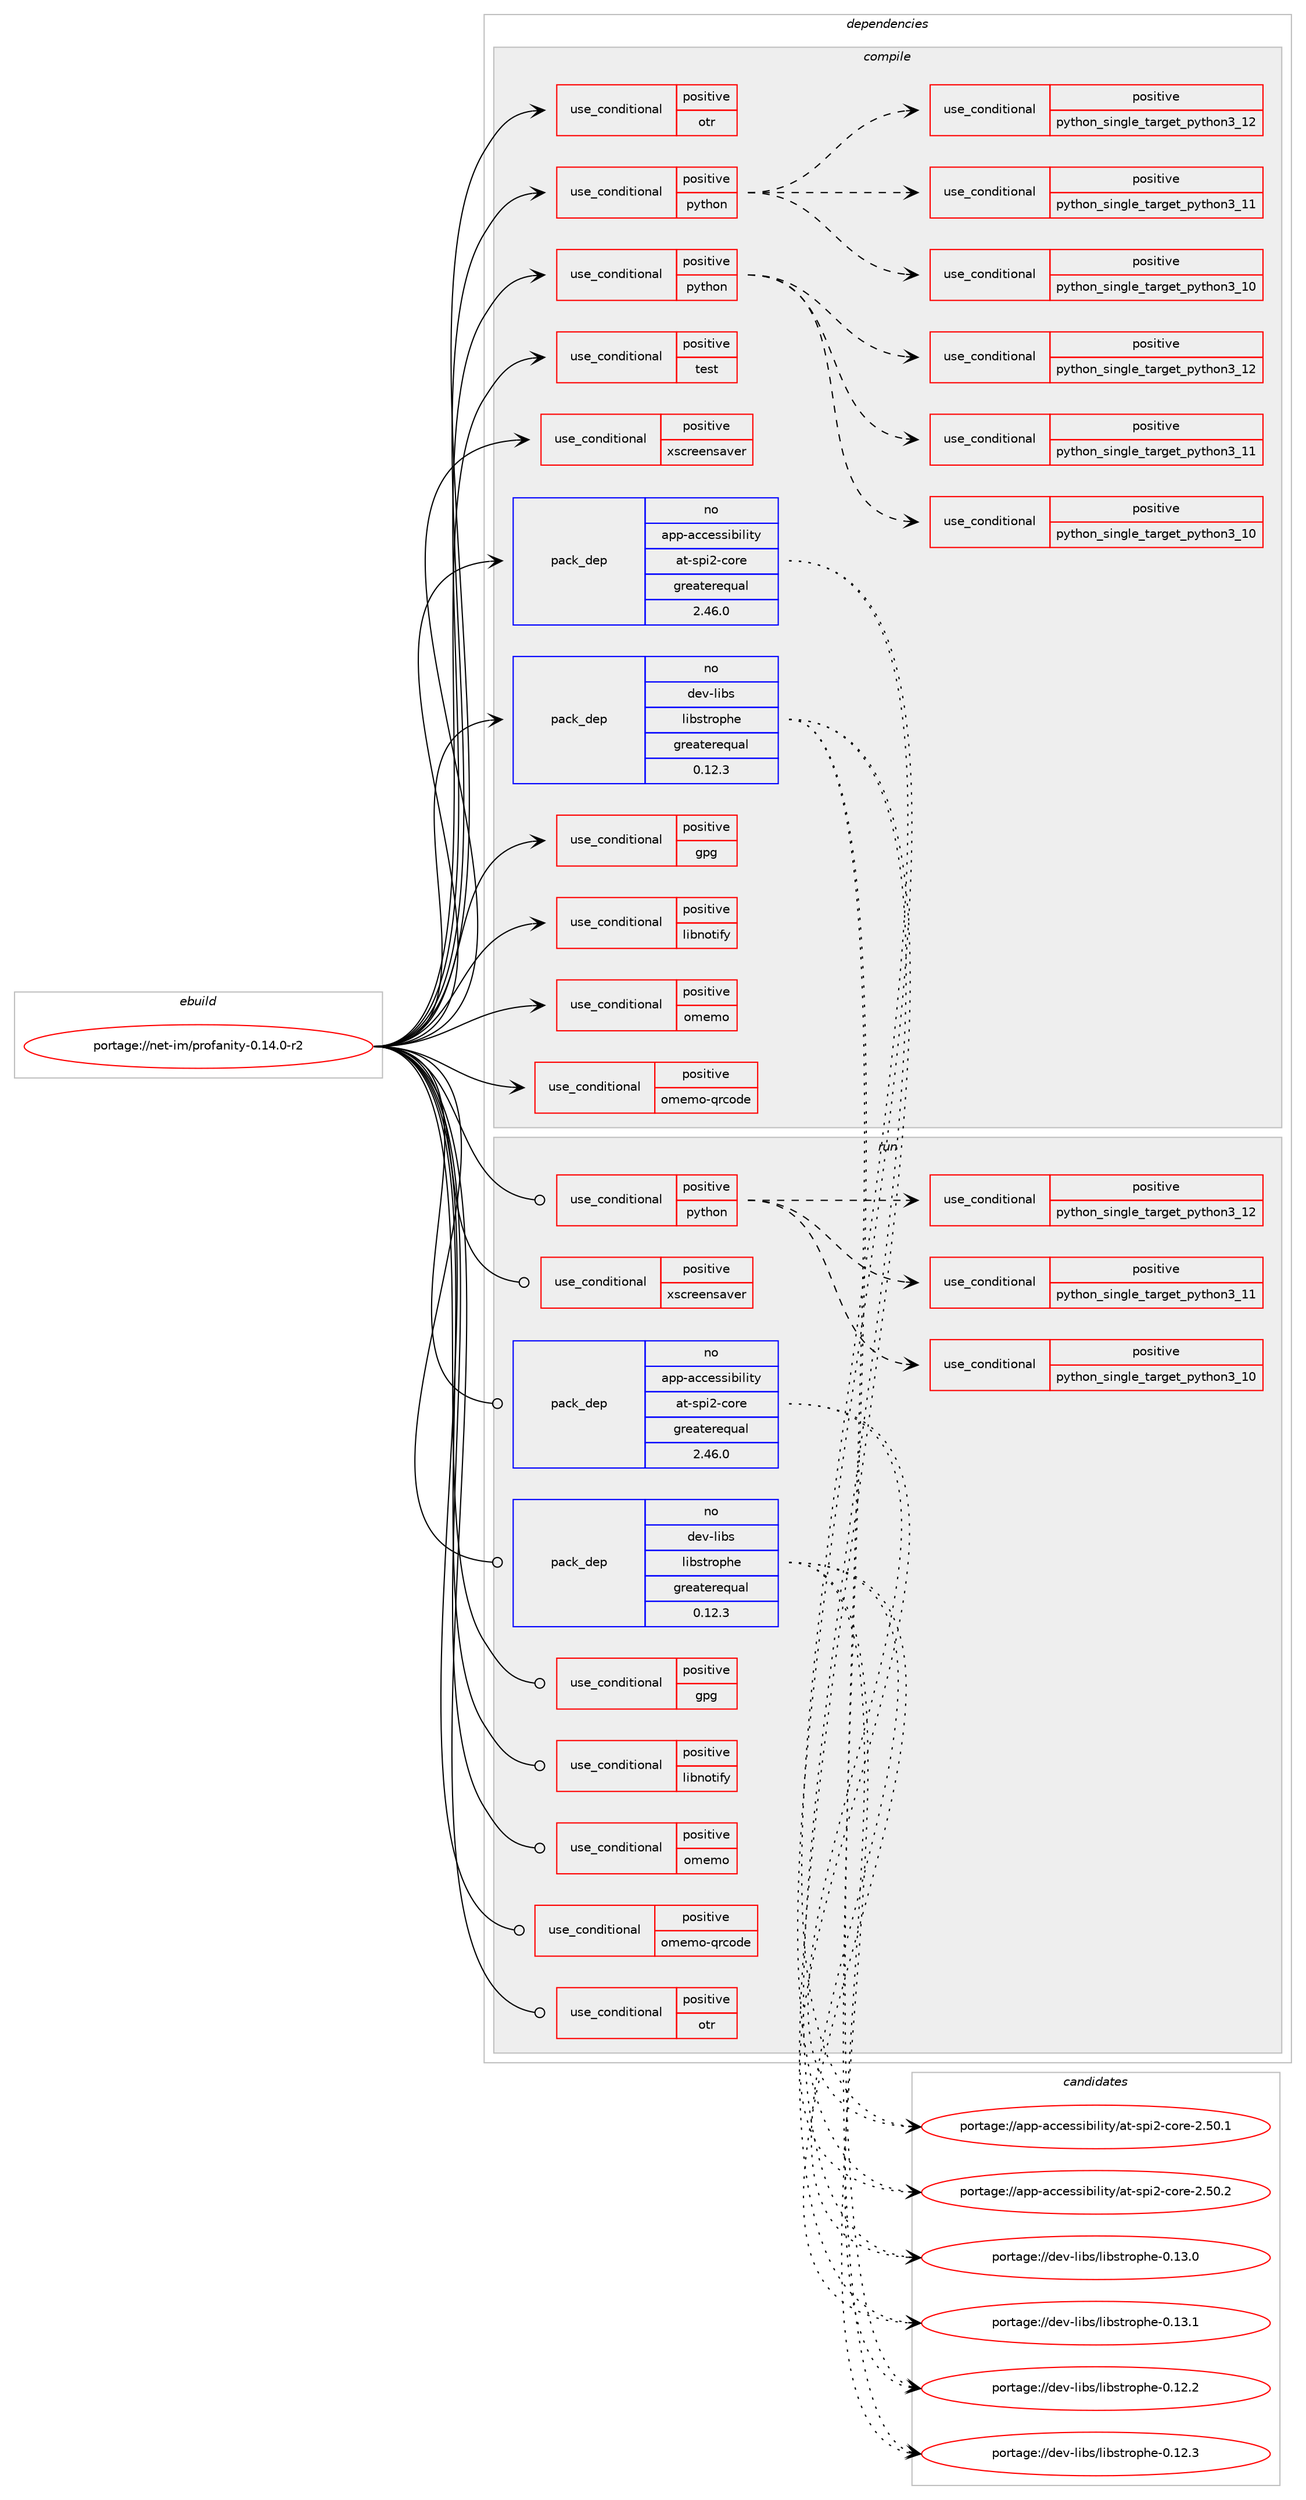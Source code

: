digraph prolog {

# *************
# Graph options
# *************

newrank=true;
concentrate=true;
compound=true;
graph [rankdir=LR,fontname=Helvetica,fontsize=10,ranksep=1.5];#, ranksep=2.5, nodesep=0.2];
edge  [arrowhead=vee];
node  [fontname=Helvetica,fontsize=10];

# **********
# The ebuild
# **********

subgraph cluster_leftcol {
color=gray;
rank=same;
label=<<i>ebuild</i>>;
id [label="portage://net-im/profanity-0.14.0-r2", color=red, width=4, href="../net-im/profanity-0.14.0-r2.svg"];
}

# ****************
# The dependencies
# ****************

subgraph cluster_midcol {
color=gray;
label=<<i>dependencies</i>>;
subgraph cluster_compile {
fillcolor="#eeeeee";
style=filled;
label=<<i>compile</i>>;
subgraph cond89415 {
dependency180289 [label=<<TABLE BORDER="0" CELLBORDER="1" CELLSPACING="0" CELLPADDING="4"><TR><TD ROWSPAN="3" CELLPADDING="10">use_conditional</TD></TR><TR><TD>positive</TD></TR><TR><TD>gpg</TD></TR></TABLE>>, shape=none, color=red];
# *** BEGIN UNKNOWN DEPENDENCY TYPE (TODO) ***
# dependency180289 -> package_dependency(portage://net-im/profanity-0.14.0-r2,install,no,app-crypt,gpgme,none,[,,],any_same_slot,[])
# *** END UNKNOWN DEPENDENCY TYPE (TODO) ***

}
id:e -> dependency180289:w [weight=20,style="solid",arrowhead="vee"];
subgraph cond89416 {
dependency180290 [label=<<TABLE BORDER="0" CELLBORDER="1" CELLSPACING="0" CELLPADDING="4"><TR><TD ROWSPAN="3" CELLPADDING="10">use_conditional</TD></TR><TR><TD>positive</TD></TR><TR><TD>libnotify</TD></TR></TABLE>>, shape=none, color=red];
# *** BEGIN UNKNOWN DEPENDENCY TYPE (TODO) ***
# dependency180290 -> package_dependency(portage://net-im/profanity-0.14.0-r2,install,no,x11-libs,libnotify,none,[,,],[],[])
# *** END UNKNOWN DEPENDENCY TYPE (TODO) ***

}
id:e -> dependency180290:w [weight=20,style="solid",arrowhead="vee"];
subgraph cond89417 {
dependency180291 [label=<<TABLE BORDER="0" CELLBORDER="1" CELLSPACING="0" CELLPADDING="4"><TR><TD ROWSPAN="3" CELLPADDING="10">use_conditional</TD></TR><TR><TD>positive</TD></TR><TR><TD>omemo</TD></TR></TABLE>>, shape=none, color=red];
# *** BEGIN UNKNOWN DEPENDENCY TYPE (TODO) ***
# dependency180291 -> package_dependency(portage://net-im/profanity-0.14.0-r2,install,no,dev-libs,libgcrypt,none,[,,],any_same_slot,[])
# *** END UNKNOWN DEPENDENCY TYPE (TODO) ***

# *** BEGIN UNKNOWN DEPENDENCY TYPE (TODO) ***
# dependency180291 -> package_dependency(portage://net-im/profanity-0.14.0-r2,install,no,net-libs,libsignal-protocol-c,none,[,,],[],[])
# *** END UNKNOWN DEPENDENCY TYPE (TODO) ***

}
id:e -> dependency180291:w [weight=20,style="solid",arrowhead="vee"];
subgraph cond89418 {
dependency180292 [label=<<TABLE BORDER="0" CELLBORDER="1" CELLSPACING="0" CELLPADDING="4"><TR><TD ROWSPAN="3" CELLPADDING="10">use_conditional</TD></TR><TR><TD>positive</TD></TR><TR><TD>omemo-qrcode</TD></TR></TABLE>>, shape=none, color=red];
# *** BEGIN UNKNOWN DEPENDENCY TYPE (TODO) ***
# dependency180292 -> package_dependency(portage://net-im/profanity-0.14.0-r2,install,no,media-gfx,qrencode,none,[,,],any_same_slot,[])
# *** END UNKNOWN DEPENDENCY TYPE (TODO) ***

}
id:e -> dependency180292:w [weight=20,style="solid",arrowhead="vee"];
subgraph cond89419 {
dependency180293 [label=<<TABLE BORDER="0" CELLBORDER="1" CELLSPACING="0" CELLPADDING="4"><TR><TD ROWSPAN="3" CELLPADDING="10">use_conditional</TD></TR><TR><TD>positive</TD></TR><TR><TD>otr</TD></TR></TABLE>>, shape=none, color=red];
# *** BEGIN UNKNOWN DEPENDENCY TYPE (TODO) ***
# dependency180293 -> package_dependency(portage://net-im/profanity-0.14.0-r2,install,no,net-libs,libotr,none,[,,],[],[])
# *** END UNKNOWN DEPENDENCY TYPE (TODO) ***

}
id:e -> dependency180293:w [weight=20,style="solid",arrowhead="vee"];
subgraph cond89420 {
dependency180294 [label=<<TABLE BORDER="0" CELLBORDER="1" CELLSPACING="0" CELLPADDING="4"><TR><TD ROWSPAN="3" CELLPADDING="10">use_conditional</TD></TR><TR><TD>positive</TD></TR><TR><TD>python</TD></TR></TABLE>>, shape=none, color=red];
subgraph cond89421 {
dependency180295 [label=<<TABLE BORDER="0" CELLBORDER="1" CELLSPACING="0" CELLPADDING="4"><TR><TD ROWSPAN="3" CELLPADDING="10">use_conditional</TD></TR><TR><TD>positive</TD></TR><TR><TD>python_single_target_python3_10</TD></TR></TABLE>>, shape=none, color=red];
# *** BEGIN UNKNOWN DEPENDENCY TYPE (TODO) ***
# dependency180295 -> package_dependency(portage://net-im/profanity-0.14.0-r2,install,no,dev-lang,python,none,[,,],[slot(3.10)],[])
# *** END UNKNOWN DEPENDENCY TYPE (TODO) ***

}
dependency180294:e -> dependency180295:w [weight=20,style="dashed",arrowhead="vee"];
subgraph cond89422 {
dependency180296 [label=<<TABLE BORDER="0" CELLBORDER="1" CELLSPACING="0" CELLPADDING="4"><TR><TD ROWSPAN="3" CELLPADDING="10">use_conditional</TD></TR><TR><TD>positive</TD></TR><TR><TD>python_single_target_python3_11</TD></TR></TABLE>>, shape=none, color=red];
# *** BEGIN UNKNOWN DEPENDENCY TYPE (TODO) ***
# dependency180296 -> package_dependency(portage://net-im/profanity-0.14.0-r2,install,no,dev-lang,python,none,[,,],[slot(3.11)],[])
# *** END UNKNOWN DEPENDENCY TYPE (TODO) ***

}
dependency180294:e -> dependency180296:w [weight=20,style="dashed",arrowhead="vee"];
subgraph cond89423 {
dependency180297 [label=<<TABLE BORDER="0" CELLBORDER="1" CELLSPACING="0" CELLPADDING="4"><TR><TD ROWSPAN="3" CELLPADDING="10">use_conditional</TD></TR><TR><TD>positive</TD></TR><TR><TD>python_single_target_python3_12</TD></TR></TABLE>>, shape=none, color=red];
# *** BEGIN UNKNOWN DEPENDENCY TYPE (TODO) ***
# dependency180297 -> package_dependency(portage://net-im/profanity-0.14.0-r2,install,no,dev-lang,python,none,[,,],[slot(3.12)],[])
# *** END UNKNOWN DEPENDENCY TYPE (TODO) ***

}
dependency180294:e -> dependency180297:w [weight=20,style="dashed",arrowhead="vee"];
}
id:e -> dependency180294:w [weight=20,style="solid",arrowhead="vee"];
subgraph cond89424 {
dependency180298 [label=<<TABLE BORDER="0" CELLBORDER="1" CELLSPACING="0" CELLPADDING="4"><TR><TD ROWSPAN="3" CELLPADDING="10">use_conditional</TD></TR><TR><TD>positive</TD></TR><TR><TD>python</TD></TR></TABLE>>, shape=none, color=red];
subgraph cond89425 {
dependency180299 [label=<<TABLE BORDER="0" CELLBORDER="1" CELLSPACING="0" CELLPADDING="4"><TR><TD ROWSPAN="3" CELLPADDING="10">use_conditional</TD></TR><TR><TD>positive</TD></TR><TR><TD>python_single_target_python3_10</TD></TR></TABLE>>, shape=none, color=red];
# *** BEGIN UNKNOWN DEPENDENCY TYPE (TODO) ***
# dependency180299 -> package_dependency(portage://net-im/profanity-0.14.0-r2,install,no,dev-python,cython,none,[,,],[],[use(enable(python_targets_python3_10),negative)])
# *** END UNKNOWN DEPENDENCY TYPE (TODO) ***

}
dependency180298:e -> dependency180299:w [weight=20,style="dashed",arrowhead="vee"];
subgraph cond89426 {
dependency180300 [label=<<TABLE BORDER="0" CELLBORDER="1" CELLSPACING="0" CELLPADDING="4"><TR><TD ROWSPAN="3" CELLPADDING="10">use_conditional</TD></TR><TR><TD>positive</TD></TR><TR><TD>python_single_target_python3_11</TD></TR></TABLE>>, shape=none, color=red];
# *** BEGIN UNKNOWN DEPENDENCY TYPE (TODO) ***
# dependency180300 -> package_dependency(portage://net-im/profanity-0.14.0-r2,install,no,dev-python,cython,none,[,,],[],[use(enable(python_targets_python3_11),negative)])
# *** END UNKNOWN DEPENDENCY TYPE (TODO) ***

}
dependency180298:e -> dependency180300:w [weight=20,style="dashed",arrowhead="vee"];
subgraph cond89427 {
dependency180301 [label=<<TABLE BORDER="0" CELLBORDER="1" CELLSPACING="0" CELLPADDING="4"><TR><TD ROWSPAN="3" CELLPADDING="10">use_conditional</TD></TR><TR><TD>positive</TD></TR><TR><TD>python_single_target_python3_12</TD></TR></TABLE>>, shape=none, color=red];
# *** BEGIN UNKNOWN DEPENDENCY TYPE (TODO) ***
# dependency180301 -> package_dependency(portage://net-im/profanity-0.14.0-r2,install,no,dev-python,cython,none,[,,],[],[use(enable(python_targets_python3_12),negative)])
# *** END UNKNOWN DEPENDENCY TYPE (TODO) ***

}
dependency180298:e -> dependency180301:w [weight=20,style="dashed",arrowhead="vee"];
}
id:e -> dependency180298:w [weight=20,style="solid",arrowhead="vee"];
subgraph cond89428 {
dependency180302 [label=<<TABLE BORDER="0" CELLBORDER="1" CELLSPACING="0" CELLPADDING="4"><TR><TD ROWSPAN="3" CELLPADDING="10">use_conditional</TD></TR><TR><TD>positive</TD></TR><TR><TD>test</TD></TR></TABLE>>, shape=none, color=red];
# *** BEGIN UNKNOWN DEPENDENCY TYPE (TODO) ***
# dependency180302 -> package_dependency(portage://net-im/profanity-0.14.0-r2,install,no,dev-util,cmocka,none,[,,],[],[])
# *** END UNKNOWN DEPENDENCY TYPE (TODO) ***

}
id:e -> dependency180302:w [weight=20,style="solid",arrowhead="vee"];
subgraph cond89429 {
dependency180303 [label=<<TABLE BORDER="0" CELLBORDER="1" CELLSPACING="0" CELLPADDING="4"><TR><TD ROWSPAN="3" CELLPADDING="10">use_conditional</TD></TR><TR><TD>positive</TD></TR><TR><TD>xscreensaver</TD></TR></TABLE>>, shape=none, color=red];
# *** BEGIN UNKNOWN DEPENDENCY TYPE (TODO) ***
# dependency180303 -> package_dependency(portage://net-im/profanity-0.14.0-r2,install,no,x11-libs,libXScrnSaver,none,[,,],[],[])
# *** END UNKNOWN DEPENDENCY TYPE (TODO) ***

# *** BEGIN UNKNOWN DEPENDENCY TYPE (TODO) ***
# dependency180303 -> package_dependency(portage://net-im/profanity-0.14.0-r2,install,no,x11-libs,libX11,none,[,,],[],[])
# *** END UNKNOWN DEPENDENCY TYPE (TODO) ***

}
id:e -> dependency180303:w [weight=20,style="solid",arrowhead="vee"];
subgraph pack88324 {
dependency180304 [label=<<TABLE BORDER="0" CELLBORDER="1" CELLSPACING="0" CELLPADDING="4" WIDTH="220"><TR><TD ROWSPAN="6" CELLPADDING="30">pack_dep</TD></TR><TR><TD WIDTH="110">no</TD></TR><TR><TD>app-accessibility</TD></TR><TR><TD>at-spi2-core</TD></TR><TR><TD>greaterequal</TD></TR><TR><TD>2.46.0</TD></TR></TABLE>>, shape=none, color=blue];
}
id:e -> dependency180304:w [weight=20,style="solid",arrowhead="vee"];
# *** BEGIN UNKNOWN DEPENDENCY TYPE (TODO) ***
# id -> package_dependency(portage://net-im/profanity-0.14.0-r2,install,no,dev-db,sqlite,none,[,,],[slot(3)],[])
# *** END UNKNOWN DEPENDENCY TYPE (TODO) ***

# *** BEGIN UNKNOWN DEPENDENCY TYPE (TODO) ***
# id -> package_dependency(portage://net-im/profanity-0.14.0-r2,install,no,dev-libs,glib,none,[,,],[slot(2)],[])
# *** END UNKNOWN DEPENDENCY TYPE (TODO) ***

subgraph pack88325 {
dependency180305 [label=<<TABLE BORDER="0" CELLBORDER="1" CELLSPACING="0" CELLPADDING="4" WIDTH="220"><TR><TD ROWSPAN="6" CELLPADDING="30">pack_dep</TD></TR><TR><TD WIDTH="110">no</TD></TR><TR><TD>dev-libs</TD></TR><TR><TD>libstrophe</TD></TR><TR><TD>greaterequal</TD></TR><TR><TD>0.12.3</TD></TR></TABLE>>, shape=none, color=blue];
}
id:e -> dependency180305:w [weight=20,style="solid",arrowhead="vee"];
# *** BEGIN UNKNOWN DEPENDENCY TYPE (TODO) ***
# id -> package_dependency(portage://net-im/profanity-0.14.0-r2,install,no,media-libs,harfbuzz,none,[,,],any_same_slot,[])
# *** END UNKNOWN DEPENDENCY TYPE (TODO) ***

# *** BEGIN UNKNOWN DEPENDENCY TYPE (TODO) ***
# id -> package_dependency(portage://net-im/profanity-0.14.0-r2,install,no,net-misc,curl,none,[,,],[],[])
# *** END UNKNOWN DEPENDENCY TYPE (TODO) ***

# *** BEGIN UNKNOWN DEPENDENCY TYPE (TODO) ***
# id -> package_dependency(portage://net-im/profanity-0.14.0-r2,install,no,sys-libs,ncurses,none,[,,],any_same_slot,[use(enable(unicode),positive)])
# *** END UNKNOWN DEPENDENCY TYPE (TODO) ***

# *** BEGIN UNKNOWN DEPENDENCY TYPE (TODO) ***
# id -> package_dependency(portage://net-im/profanity-0.14.0-r2,install,no,sys-libs,readline,none,[,,],any_same_slot,[])
# *** END UNKNOWN DEPENDENCY TYPE (TODO) ***

# *** BEGIN UNKNOWN DEPENDENCY TYPE (TODO) ***
# id -> package_dependency(portage://net-im/profanity-0.14.0-r2,install,no,x11-libs,cairo,none,[,,],[],[])
# *** END UNKNOWN DEPENDENCY TYPE (TODO) ***

# *** BEGIN UNKNOWN DEPENDENCY TYPE (TODO) ***
# id -> package_dependency(portage://net-im/profanity-0.14.0-r2,install,no,x11-libs,gdk-pixbuf,none,[,,],[slot(2)],[])
# *** END UNKNOWN DEPENDENCY TYPE (TODO) ***

# *** BEGIN UNKNOWN DEPENDENCY TYPE (TODO) ***
# id -> package_dependency(portage://net-im/profanity-0.14.0-r2,install,no,x11-libs,gtk+,none,[,,],[slot(3)],[])
# *** END UNKNOWN DEPENDENCY TYPE (TODO) ***

# *** BEGIN UNKNOWN DEPENDENCY TYPE (TODO) ***
# id -> package_dependency(portage://net-im/profanity-0.14.0-r2,install,no,x11-libs,pango,none,[,,],[],[])
# *** END UNKNOWN DEPENDENCY TYPE (TODO) ***

# *** BEGIN UNKNOWN DEPENDENCY TYPE (TODO) ***
# id -> package_dependency(portage://net-im/profanity-0.14.0-r2,install,no,x11-misc,shared-mime-info,none,[,,],[],[])
# *** END UNKNOWN DEPENDENCY TYPE (TODO) ***

}
subgraph cluster_compileandrun {
fillcolor="#eeeeee";
style=filled;
label=<<i>compile and run</i>>;
}
subgraph cluster_run {
fillcolor="#eeeeee";
style=filled;
label=<<i>run</i>>;
subgraph cond89430 {
dependency180306 [label=<<TABLE BORDER="0" CELLBORDER="1" CELLSPACING="0" CELLPADDING="4"><TR><TD ROWSPAN="3" CELLPADDING="10">use_conditional</TD></TR><TR><TD>positive</TD></TR><TR><TD>gpg</TD></TR></TABLE>>, shape=none, color=red];
# *** BEGIN UNKNOWN DEPENDENCY TYPE (TODO) ***
# dependency180306 -> package_dependency(portage://net-im/profanity-0.14.0-r2,run,no,app-crypt,gpgme,none,[,,],any_same_slot,[])
# *** END UNKNOWN DEPENDENCY TYPE (TODO) ***

}
id:e -> dependency180306:w [weight=20,style="solid",arrowhead="odot"];
subgraph cond89431 {
dependency180307 [label=<<TABLE BORDER="0" CELLBORDER="1" CELLSPACING="0" CELLPADDING="4"><TR><TD ROWSPAN="3" CELLPADDING="10">use_conditional</TD></TR><TR><TD>positive</TD></TR><TR><TD>libnotify</TD></TR></TABLE>>, shape=none, color=red];
# *** BEGIN UNKNOWN DEPENDENCY TYPE (TODO) ***
# dependency180307 -> package_dependency(portage://net-im/profanity-0.14.0-r2,run,no,x11-libs,libnotify,none,[,,],[],[])
# *** END UNKNOWN DEPENDENCY TYPE (TODO) ***

}
id:e -> dependency180307:w [weight=20,style="solid",arrowhead="odot"];
subgraph cond89432 {
dependency180308 [label=<<TABLE BORDER="0" CELLBORDER="1" CELLSPACING="0" CELLPADDING="4"><TR><TD ROWSPAN="3" CELLPADDING="10">use_conditional</TD></TR><TR><TD>positive</TD></TR><TR><TD>omemo</TD></TR></TABLE>>, shape=none, color=red];
# *** BEGIN UNKNOWN DEPENDENCY TYPE (TODO) ***
# dependency180308 -> package_dependency(portage://net-im/profanity-0.14.0-r2,run,no,dev-libs,libgcrypt,none,[,,],any_same_slot,[])
# *** END UNKNOWN DEPENDENCY TYPE (TODO) ***

# *** BEGIN UNKNOWN DEPENDENCY TYPE (TODO) ***
# dependency180308 -> package_dependency(portage://net-im/profanity-0.14.0-r2,run,no,net-libs,libsignal-protocol-c,none,[,,],[],[])
# *** END UNKNOWN DEPENDENCY TYPE (TODO) ***

}
id:e -> dependency180308:w [weight=20,style="solid",arrowhead="odot"];
subgraph cond89433 {
dependency180309 [label=<<TABLE BORDER="0" CELLBORDER="1" CELLSPACING="0" CELLPADDING="4"><TR><TD ROWSPAN="3" CELLPADDING="10">use_conditional</TD></TR><TR><TD>positive</TD></TR><TR><TD>omemo-qrcode</TD></TR></TABLE>>, shape=none, color=red];
# *** BEGIN UNKNOWN DEPENDENCY TYPE (TODO) ***
# dependency180309 -> package_dependency(portage://net-im/profanity-0.14.0-r2,run,no,media-gfx,qrencode,none,[,,],any_same_slot,[])
# *** END UNKNOWN DEPENDENCY TYPE (TODO) ***

}
id:e -> dependency180309:w [weight=20,style="solid",arrowhead="odot"];
subgraph cond89434 {
dependency180310 [label=<<TABLE BORDER="0" CELLBORDER="1" CELLSPACING="0" CELLPADDING="4"><TR><TD ROWSPAN="3" CELLPADDING="10">use_conditional</TD></TR><TR><TD>positive</TD></TR><TR><TD>otr</TD></TR></TABLE>>, shape=none, color=red];
# *** BEGIN UNKNOWN DEPENDENCY TYPE (TODO) ***
# dependency180310 -> package_dependency(portage://net-im/profanity-0.14.0-r2,run,no,net-libs,libotr,none,[,,],[],[])
# *** END UNKNOWN DEPENDENCY TYPE (TODO) ***

}
id:e -> dependency180310:w [weight=20,style="solid",arrowhead="odot"];
subgraph cond89435 {
dependency180311 [label=<<TABLE BORDER="0" CELLBORDER="1" CELLSPACING="0" CELLPADDING="4"><TR><TD ROWSPAN="3" CELLPADDING="10">use_conditional</TD></TR><TR><TD>positive</TD></TR><TR><TD>python</TD></TR></TABLE>>, shape=none, color=red];
subgraph cond89436 {
dependency180312 [label=<<TABLE BORDER="0" CELLBORDER="1" CELLSPACING="0" CELLPADDING="4"><TR><TD ROWSPAN="3" CELLPADDING="10">use_conditional</TD></TR><TR><TD>positive</TD></TR><TR><TD>python_single_target_python3_10</TD></TR></TABLE>>, shape=none, color=red];
# *** BEGIN UNKNOWN DEPENDENCY TYPE (TODO) ***
# dependency180312 -> package_dependency(portage://net-im/profanity-0.14.0-r2,run,no,dev-lang,python,none,[,,],[slot(3.10)],[])
# *** END UNKNOWN DEPENDENCY TYPE (TODO) ***

}
dependency180311:e -> dependency180312:w [weight=20,style="dashed",arrowhead="vee"];
subgraph cond89437 {
dependency180313 [label=<<TABLE BORDER="0" CELLBORDER="1" CELLSPACING="0" CELLPADDING="4"><TR><TD ROWSPAN="3" CELLPADDING="10">use_conditional</TD></TR><TR><TD>positive</TD></TR><TR><TD>python_single_target_python3_11</TD></TR></TABLE>>, shape=none, color=red];
# *** BEGIN UNKNOWN DEPENDENCY TYPE (TODO) ***
# dependency180313 -> package_dependency(portage://net-im/profanity-0.14.0-r2,run,no,dev-lang,python,none,[,,],[slot(3.11)],[])
# *** END UNKNOWN DEPENDENCY TYPE (TODO) ***

}
dependency180311:e -> dependency180313:w [weight=20,style="dashed",arrowhead="vee"];
subgraph cond89438 {
dependency180314 [label=<<TABLE BORDER="0" CELLBORDER="1" CELLSPACING="0" CELLPADDING="4"><TR><TD ROWSPAN="3" CELLPADDING="10">use_conditional</TD></TR><TR><TD>positive</TD></TR><TR><TD>python_single_target_python3_12</TD></TR></TABLE>>, shape=none, color=red];
# *** BEGIN UNKNOWN DEPENDENCY TYPE (TODO) ***
# dependency180314 -> package_dependency(portage://net-im/profanity-0.14.0-r2,run,no,dev-lang,python,none,[,,],[slot(3.12)],[])
# *** END UNKNOWN DEPENDENCY TYPE (TODO) ***

}
dependency180311:e -> dependency180314:w [weight=20,style="dashed",arrowhead="vee"];
}
id:e -> dependency180311:w [weight=20,style="solid",arrowhead="odot"];
subgraph cond89439 {
dependency180315 [label=<<TABLE BORDER="0" CELLBORDER="1" CELLSPACING="0" CELLPADDING="4"><TR><TD ROWSPAN="3" CELLPADDING="10">use_conditional</TD></TR><TR><TD>positive</TD></TR><TR><TD>xscreensaver</TD></TR></TABLE>>, shape=none, color=red];
# *** BEGIN UNKNOWN DEPENDENCY TYPE (TODO) ***
# dependency180315 -> package_dependency(portage://net-im/profanity-0.14.0-r2,run,no,x11-libs,libXScrnSaver,none,[,,],[],[])
# *** END UNKNOWN DEPENDENCY TYPE (TODO) ***

# *** BEGIN UNKNOWN DEPENDENCY TYPE (TODO) ***
# dependency180315 -> package_dependency(portage://net-im/profanity-0.14.0-r2,run,no,x11-libs,libX11,none,[,,],[],[])
# *** END UNKNOWN DEPENDENCY TYPE (TODO) ***

}
id:e -> dependency180315:w [weight=20,style="solid",arrowhead="odot"];
subgraph pack88326 {
dependency180316 [label=<<TABLE BORDER="0" CELLBORDER="1" CELLSPACING="0" CELLPADDING="4" WIDTH="220"><TR><TD ROWSPAN="6" CELLPADDING="30">pack_dep</TD></TR><TR><TD WIDTH="110">no</TD></TR><TR><TD>app-accessibility</TD></TR><TR><TD>at-spi2-core</TD></TR><TR><TD>greaterequal</TD></TR><TR><TD>2.46.0</TD></TR></TABLE>>, shape=none, color=blue];
}
id:e -> dependency180316:w [weight=20,style="solid",arrowhead="odot"];
# *** BEGIN UNKNOWN DEPENDENCY TYPE (TODO) ***
# id -> package_dependency(portage://net-im/profanity-0.14.0-r2,run,no,dev-db,sqlite,none,[,,],[slot(3)],[])
# *** END UNKNOWN DEPENDENCY TYPE (TODO) ***

# *** BEGIN UNKNOWN DEPENDENCY TYPE (TODO) ***
# id -> package_dependency(portage://net-im/profanity-0.14.0-r2,run,no,dev-libs,glib,none,[,,],[slot(2)],[])
# *** END UNKNOWN DEPENDENCY TYPE (TODO) ***

subgraph pack88327 {
dependency180317 [label=<<TABLE BORDER="0" CELLBORDER="1" CELLSPACING="0" CELLPADDING="4" WIDTH="220"><TR><TD ROWSPAN="6" CELLPADDING="30">pack_dep</TD></TR><TR><TD WIDTH="110">no</TD></TR><TR><TD>dev-libs</TD></TR><TR><TD>libstrophe</TD></TR><TR><TD>greaterequal</TD></TR><TR><TD>0.12.3</TD></TR></TABLE>>, shape=none, color=blue];
}
id:e -> dependency180317:w [weight=20,style="solid",arrowhead="odot"];
# *** BEGIN UNKNOWN DEPENDENCY TYPE (TODO) ***
# id -> package_dependency(portage://net-im/profanity-0.14.0-r2,run,no,media-libs,harfbuzz,none,[,,],any_same_slot,[])
# *** END UNKNOWN DEPENDENCY TYPE (TODO) ***

# *** BEGIN UNKNOWN DEPENDENCY TYPE (TODO) ***
# id -> package_dependency(portage://net-im/profanity-0.14.0-r2,run,no,net-misc,curl,none,[,,],[],[])
# *** END UNKNOWN DEPENDENCY TYPE (TODO) ***

# *** BEGIN UNKNOWN DEPENDENCY TYPE (TODO) ***
# id -> package_dependency(portage://net-im/profanity-0.14.0-r2,run,no,sys-libs,ncurses,none,[,,],any_same_slot,[use(enable(unicode),positive)])
# *** END UNKNOWN DEPENDENCY TYPE (TODO) ***

# *** BEGIN UNKNOWN DEPENDENCY TYPE (TODO) ***
# id -> package_dependency(portage://net-im/profanity-0.14.0-r2,run,no,sys-libs,readline,none,[,,],any_same_slot,[])
# *** END UNKNOWN DEPENDENCY TYPE (TODO) ***

# *** BEGIN UNKNOWN DEPENDENCY TYPE (TODO) ***
# id -> package_dependency(portage://net-im/profanity-0.14.0-r2,run,no,x11-libs,cairo,none,[,,],[],[])
# *** END UNKNOWN DEPENDENCY TYPE (TODO) ***

# *** BEGIN UNKNOWN DEPENDENCY TYPE (TODO) ***
# id -> package_dependency(portage://net-im/profanity-0.14.0-r2,run,no,x11-libs,gdk-pixbuf,none,[,,],[slot(2)],[])
# *** END UNKNOWN DEPENDENCY TYPE (TODO) ***

# *** BEGIN UNKNOWN DEPENDENCY TYPE (TODO) ***
# id -> package_dependency(portage://net-im/profanity-0.14.0-r2,run,no,x11-libs,gtk+,none,[,,],[slot(3)],[])
# *** END UNKNOWN DEPENDENCY TYPE (TODO) ***

# *** BEGIN UNKNOWN DEPENDENCY TYPE (TODO) ***
# id -> package_dependency(portage://net-im/profanity-0.14.0-r2,run,no,x11-libs,pango,none,[,,],[],[])
# *** END UNKNOWN DEPENDENCY TYPE (TODO) ***

# *** BEGIN UNKNOWN DEPENDENCY TYPE (TODO) ***
# id -> package_dependency(portage://net-im/profanity-0.14.0-r2,run,no,x11-misc,shared-mime-info,none,[,,],[],[])
# *** END UNKNOWN DEPENDENCY TYPE (TODO) ***

}
}

# **************
# The candidates
# **************

subgraph cluster_choices {
rank=same;
color=gray;
label=<<i>candidates</i>>;

subgraph choice88324 {
color=black;
nodesep=1;
choice97112112459799991011151151059810510810511612147971164511511210550459911111410145504653484649 [label="portage://app-accessibility/at-spi2-core-2.50.1", color=red, width=4,href="../app-accessibility/at-spi2-core-2.50.1.svg"];
choice97112112459799991011151151059810510810511612147971164511511210550459911111410145504653484650 [label="portage://app-accessibility/at-spi2-core-2.50.2", color=red, width=4,href="../app-accessibility/at-spi2-core-2.50.2.svg"];
dependency180304:e -> choice97112112459799991011151151059810510810511612147971164511511210550459911111410145504653484649:w [style=dotted,weight="100"];
dependency180304:e -> choice97112112459799991011151151059810510810511612147971164511511210550459911111410145504653484650:w [style=dotted,weight="100"];
}
subgraph choice88325 {
color=black;
nodesep=1;
choice1001011184510810598115471081059811511611411111210410145484649504650 [label="portage://dev-libs/libstrophe-0.12.2", color=red, width=4,href="../dev-libs/libstrophe-0.12.2.svg"];
choice1001011184510810598115471081059811511611411111210410145484649504651 [label="portage://dev-libs/libstrophe-0.12.3", color=red, width=4,href="../dev-libs/libstrophe-0.12.3.svg"];
choice1001011184510810598115471081059811511611411111210410145484649514648 [label="portage://dev-libs/libstrophe-0.13.0", color=red, width=4,href="../dev-libs/libstrophe-0.13.0.svg"];
choice1001011184510810598115471081059811511611411111210410145484649514649 [label="portage://dev-libs/libstrophe-0.13.1", color=red, width=4,href="../dev-libs/libstrophe-0.13.1.svg"];
dependency180305:e -> choice1001011184510810598115471081059811511611411111210410145484649504650:w [style=dotted,weight="100"];
dependency180305:e -> choice1001011184510810598115471081059811511611411111210410145484649504651:w [style=dotted,weight="100"];
dependency180305:e -> choice1001011184510810598115471081059811511611411111210410145484649514648:w [style=dotted,weight="100"];
dependency180305:e -> choice1001011184510810598115471081059811511611411111210410145484649514649:w [style=dotted,weight="100"];
}
subgraph choice88326 {
color=black;
nodesep=1;
choice97112112459799991011151151059810510810511612147971164511511210550459911111410145504653484649 [label="portage://app-accessibility/at-spi2-core-2.50.1", color=red, width=4,href="../app-accessibility/at-spi2-core-2.50.1.svg"];
choice97112112459799991011151151059810510810511612147971164511511210550459911111410145504653484650 [label="portage://app-accessibility/at-spi2-core-2.50.2", color=red, width=4,href="../app-accessibility/at-spi2-core-2.50.2.svg"];
dependency180316:e -> choice97112112459799991011151151059810510810511612147971164511511210550459911111410145504653484649:w [style=dotted,weight="100"];
dependency180316:e -> choice97112112459799991011151151059810510810511612147971164511511210550459911111410145504653484650:w [style=dotted,weight="100"];
}
subgraph choice88327 {
color=black;
nodesep=1;
choice1001011184510810598115471081059811511611411111210410145484649504650 [label="portage://dev-libs/libstrophe-0.12.2", color=red, width=4,href="../dev-libs/libstrophe-0.12.2.svg"];
choice1001011184510810598115471081059811511611411111210410145484649504651 [label="portage://dev-libs/libstrophe-0.12.3", color=red, width=4,href="../dev-libs/libstrophe-0.12.3.svg"];
choice1001011184510810598115471081059811511611411111210410145484649514648 [label="portage://dev-libs/libstrophe-0.13.0", color=red, width=4,href="../dev-libs/libstrophe-0.13.0.svg"];
choice1001011184510810598115471081059811511611411111210410145484649514649 [label="portage://dev-libs/libstrophe-0.13.1", color=red, width=4,href="../dev-libs/libstrophe-0.13.1.svg"];
dependency180317:e -> choice1001011184510810598115471081059811511611411111210410145484649504650:w [style=dotted,weight="100"];
dependency180317:e -> choice1001011184510810598115471081059811511611411111210410145484649504651:w [style=dotted,weight="100"];
dependency180317:e -> choice1001011184510810598115471081059811511611411111210410145484649514648:w [style=dotted,weight="100"];
dependency180317:e -> choice1001011184510810598115471081059811511611411111210410145484649514649:w [style=dotted,weight="100"];
}
}

}
